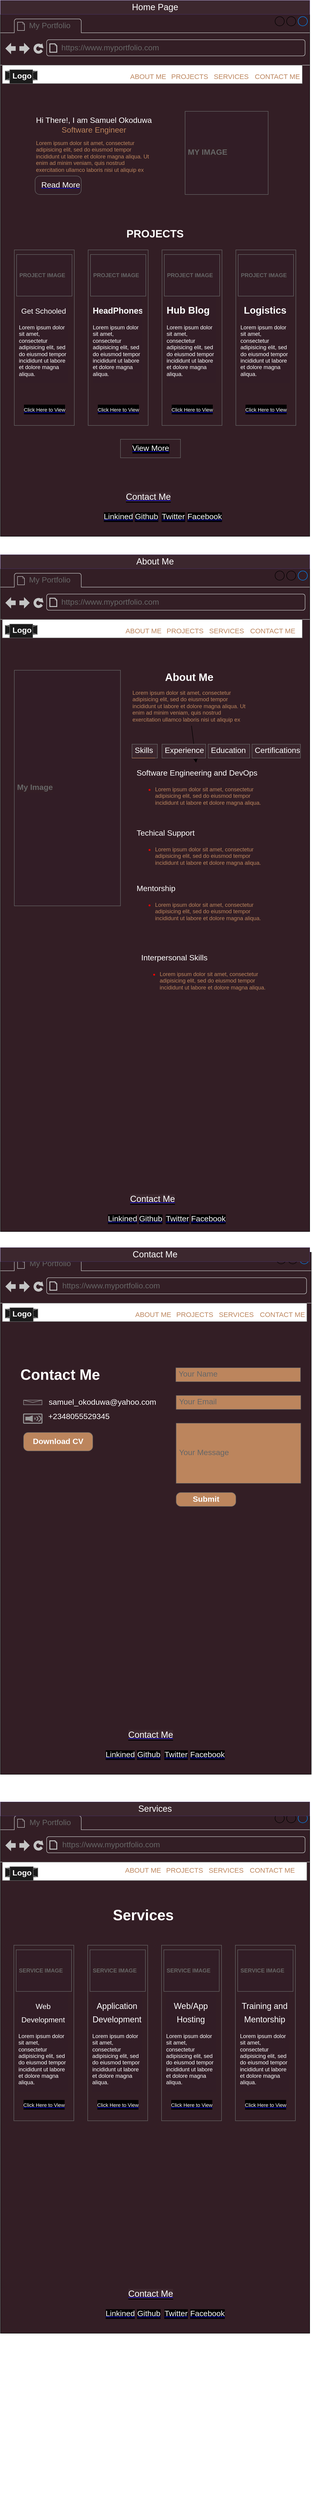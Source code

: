 <mxfile>
    <diagram id="vNnLvl0aOUERtY2fWWQc" name="Page-1">
        <mxGraphModel dx="1072" dy="2928" grid="1" gridSize="10" guides="1" tooltips="1" connect="1" arrows="1" fold="1" page="1" pageScale="1" pageWidth="850" pageHeight="1100" background="none" math="0" shadow="0">
            <root>
                <mxCell id="0"/>
                <mxCell id="1" parent="0"/>
                <mxCell id="2" value="&lt;br&gt;&lt;br&gt;&lt;br&gt;&lt;br&gt;&lt;br&gt;&lt;br&gt;&lt;br&gt;&lt;br&gt;&lt;br&gt;&lt;br&gt;&lt;br&gt;&lt;br&gt;&lt;br&gt;&lt;br&gt;&lt;br&gt;&lt;br&gt;&lt;br&gt;&lt;br&gt;&lt;br&gt;&lt;br&gt;&lt;br&gt;&lt;br&gt;&lt;br&gt;&lt;br&gt;&lt;br&gt;&lt;br&gt;&lt;br&gt;&lt;br&gt;&lt;br&gt;&lt;br&gt;&lt;br&gt;&lt;br&gt;&lt;br&gt;&lt;br&gt;&lt;br&gt;&lt;br&gt;&lt;br&gt;&lt;br&gt;&lt;br&gt;&lt;br&gt;&lt;br&gt;&lt;br&gt;&lt;br&gt;&lt;br&gt;&lt;br&gt;&lt;br&gt;&lt;br&gt;&lt;br&gt;&lt;br&gt;&lt;br&gt;&lt;br&gt;&lt;br&gt;&lt;br&gt;&lt;br&gt;&lt;br&gt;&lt;br&gt;&lt;br&gt;&lt;br&gt;&lt;br&gt;&lt;br&gt;&lt;br&gt;&lt;br&gt;&lt;br&gt;&lt;br&gt;&lt;br&gt;&lt;br&gt;&lt;br&gt;&lt;br&gt;&lt;br&gt;&lt;br&gt;&lt;br&gt;&lt;br&gt;&lt;br&gt;&lt;br&gt;&lt;br&gt;&lt;br&gt;&lt;br&gt;" style="strokeWidth=1;shadow=0;dashed=0;align=center;html=1;shape=mxgraph.mockup.containers.browserWindow;rSize=0;strokeColor2=#008cff;strokeColor3=#c4c4c4;mainText=,;recursiveResize=0;strokeColor=default;fillColor=#331E25;gradientColor=none;" parent="1" vertex="1">
                    <mxGeometry x="110" y="-1100" width="670" height="1130" as="geometry"/>
                </mxCell>
                <mxCell id="3" value="My Portfolio" style="strokeWidth=1;shadow=0;dashed=0;align=center;html=1;shape=mxgraph.mockup.containers.anchor;fontSize=17;fontColor=#666666;align=left;" parent="2" vertex="1">
                    <mxGeometry x="60" y="12" width="110" height="26" as="geometry"/>
                </mxCell>
                <mxCell id="4" value="https://www.myportfolio.com" style="strokeWidth=1;shadow=0;dashed=0;align=center;html=1;shape=mxgraph.mockup.containers.anchor;rSize=0;fontSize=17;fontColor=#666666;align=left;" parent="2" vertex="1">
                    <mxGeometry x="130" y="60" width="250" height="26" as="geometry"/>
                </mxCell>
                <mxCell id="14" value="Line 1" style="strokeWidth=1;shadow=0;dashed=0;align=center;html=1;shape=mxgraph.mockup.text.textBox;fontColor=#666666;align=left;fontSize=17;spacingLeft=4;spacingTop=-3;strokeColor=#666666;mainText=" parent="2" vertex="1">
                    <mxGeometry x="4" y="110" width="650" height="40" as="geometry"/>
                </mxCell>
                <mxCell id="22" value="" style="verticalLabelPosition=bottom;shadow=0;dashed=0;align=center;html=1;verticalAlign=top;strokeWidth=1;shape=mxgraph.mockup.graphics.simpleIcon;strokeColor=#999999;labelBackgroundColor=#1A1A1A;fontColor=#FFFFFF;fillColor=#1A1A1A;" parent="2" vertex="1">
                    <mxGeometry x="10" y="122.5" width="70" height="20" as="geometry"/>
                </mxCell>
                <mxCell id="23" value="&lt;b&gt;&lt;font color=&quot;#ffffff&quot;&gt;Logo&lt;/font&gt;&lt;/b&gt;" style="strokeWidth=1;shadow=0;dashed=0;align=center;html=1;shape=mxgraph.mockup.text.textBox;fontColor=#666666;align=left;fontSize=17;spacingLeft=4;spacingTop=-3;strokeColor=#666666;mainText=;labelBackgroundColor=#1A1A1A;fillColor=#1A1A1A;" parent="2" vertex="1">
                    <mxGeometry x="20" y="120" width="50" height="30" as="geometry"/>
                </mxCell>
                <mxCell id="29" value="Lorem ipsum dolor sit amet, consectetur adipisicing elit, sed do eiusmod tempor incididunt ut labore et dolore magna aliqua. Ut enim ad minim veniam, quis nostrud exercitation ullamco laboris nisi ut aliquip ex" style="text;spacingTop=-5;whiteSpace=wrap;html=1;align=left;fontSize=12;fontFamily=Helvetica;fillColor=none;strokeColor=none;labelBackgroundColor=#331E25;fontColor=#BC855D;" parent="2" vertex="1">
                    <mxGeometry x="75" y="270" width="250" height="80" as="geometry"/>
                </mxCell>
                <mxCell id="37" value="" style="strokeWidth=1;shadow=0;dashed=0;align=center;html=1;shape=mxgraph.mockup.buttons.button;strokeColor=#666666;fontColor=#ffffff;mainText=;buttonStyle=round;fontSize=17;fontStyle=1;fillColor=#321D26;whiteSpace=wrap;labelBackgroundColor=#331E25;" parent="2" vertex="1">
                    <mxGeometry x="75" y="350" width="100" height="40" as="geometry"/>
                </mxCell>
                <mxCell id="47" value="&lt;font color=&quot;#ffffff&quot;&gt;Read More&lt;/font&gt;" style="shape=rectangle;strokeColor=none;fillColor=none;linkText=;fontSize=17;fontColor=#0000ff;fontStyle=4;html=1;align=center;labelBackgroundColor=#331E25;" parent="2" vertex="1">
                    <mxGeometry x="85" y="355" width="90" height="30" as="geometry"/>
                </mxCell>
                <mxCell id="49" value="&lt;b&gt;MY IMAGE&lt;/b&gt;" style="strokeWidth=1;shadow=0;dashed=0;align=center;html=1;shape=mxgraph.mockup.text.textBox;fontColor=#666666;align=left;fontSize=17;spacingLeft=4;spacingTop=-3;strokeColor=#666666;mainText=;labelBackgroundColor=#331E25;fillColor=#321D26;" parent="2" vertex="1">
                    <mxGeometry x="400" y="210" width="180" height="180" as="geometry"/>
                </mxCell>
                <mxCell id="253" value="" style="group" parent="2" vertex="1" connectable="0">
                    <mxGeometry x="30" y="510" width="130" height="380" as="geometry"/>
                </mxCell>
                <mxCell id="71" value="" style="strokeWidth=1;shadow=0;dashed=0;align=center;html=1;shape=mxgraph.mockup.text.textBox;fontColor=#FFFFFF;align=left;fontSize=17;spacingLeft=4;spacingTop=-3;strokeColor=#666666;mainText=;labelBackgroundColor=#331E25;fillColor=#331E25;" parent="253" vertex="1">
                    <mxGeometry width="130" height="380" as="geometry"/>
                </mxCell>
                <mxCell id="222" value="&lt;h1 style=&quot;text-align: center;&quot;&gt;&lt;font style=&quot;font-size: 16px; font-weight: normal;&quot;&gt;Get Schooled&lt;/font&gt;&lt;/h1&gt;&lt;p&gt;Lorem ipsum dolor sit amet, consectetur adipisicing elit, sed do eiusmod tempor incididunt ut labore et dolore magna aliqua.&lt;/p&gt;" style="text;html=1;strokeColor=none;fillColor=none;spacing=5;spacingTop=-20;whiteSpace=wrap;overflow=hidden;rounded=0;labelBackgroundColor=#321D26;fontColor=#FFFFFF;" parent="253" vertex="1">
                    <mxGeometry x="5" y="110" width="115" height="260" as="geometry"/>
                </mxCell>
                <mxCell id="223" value="&lt;font style=&quot;font-size: 11px;&quot; color=&quot;#ffffff&quot;&gt;Click Here to View&lt;/font&gt;" style="shape=rectangle;strokeColor=none;fillColor=none;linkText=;fontSize=17;fontColor=#0000ff;fontStyle=4;html=1;align=center;labelBackgroundColor=#000000;" parent="253" vertex="1">
                    <mxGeometry x="10" y="330" width="110" height="30" as="geometry"/>
                </mxCell>
                <mxCell id="252" value="&lt;b style=&quot;font-size: 12px;&quot;&gt;PROJECT IMAGE&lt;/b&gt;" style="strokeWidth=1;shadow=0;dashed=0;align=center;html=1;shape=mxgraph.mockup.text.textBox;fontColor=#666666;align=left;fontSize=17;spacingLeft=4;spacingTop=-3;strokeColor=#666666;mainText=;labelBackgroundColor=#331E25;fillColor=#321D26;" parent="253" vertex="1">
                    <mxGeometry x="5" y="10" width="120" height="90" as="geometry"/>
                </mxCell>
                <mxCell id="259" value="" style="group" parent="2" vertex="1" connectable="0">
                    <mxGeometry x="350" y="510" width="130" height="380" as="geometry"/>
                </mxCell>
                <mxCell id="260" value="" style="strokeWidth=1;shadow=0;dashed=0;align=center;html=1;shape=mxgraph.mockup.text.textBox;fontColor=#FFFFFF;align=left;fontSize=17;spacingLeft=4;spacingTop=-3;strokeColor=#666666;mainText=;labelBackgroundColor=#331E25;fillColor=#331E25;" parent="259" vertex="1">
                    <mxGeometry width="130" height="380" as="geometry"/>
                </mxCell>
                <mxCell id="261" value="&lt;h1 style=&quot;&quot;&gt;&lt;font style=&quot;font-size: 21px;&quot;&gt;Hub Blog&lt;/font&gt;&lt;/h1&gt;&lt;p&gt;Lorem ipsum dolor sit amet, consectetur adipisicing elit, sed do eiusmod tempor incididunt ut labore et dolore magna aliqua.&lt;/p&gt;" style="text;html=1;strokeColor=none;fillColor=none;spacing=5;spacingTop=-20;whiteSpace=wrap;overflow=hidden;rounded=0;labelBackgroundColor=#321D26;fontColor=#FFFFFF;" parent="259" vertex="1">
                    <mxGeometry x="5" y="110" width="115" height="260" as="geometry"/>
                </mxCell>
                <mxCell id="262" value="&lt;font style=&quot;font-size: 11px;&quot; color=&quot;#ffffff&quot;&gt;Click Here to View&lt;/font&gt;" style="shape=rectangle;strokeColor=none;fillColor=none;linkText=;fontSize=17;fontColor=#0000ff;fontStyle=4;html=1;align=center;labelBackgroundColor=#000000;" parent="259" vertex="1">
                    <mxGeometry x="10" y="330" width="110" height="30" as="geometry"/>
                </mxCell>
                <mxCell id="263" value="&lt;b style=&quot;font-size: 12px;&quot;&gt;PROJECT IMAGE&lt;/b&gt;" style="strokeWidth=1;shadow=0;dashed=0;align=center;html=1;shape=mxgraph.mockup.text.textBox;fontColor=#666666;align=left;fontSize=17;spacingLeft=4;spacingTop=-3;strokeColor=#666666;mainText=;labelBackgroundColor=#331E25;fillColor=#321D26;" parent="259" vertex="1">
                    <mxGeometry x="5" y="10" width="120" height="90" as="geometry"/>
                </mxCell>
                <mxCell id="264" value="" style="group" parent="2" vertex="1" connectable="0">
                    <mxGeometry x="190" y="510" width="130" height="380" as="geometry"/>
                </mxCell>
                <mxCell id="265" value="" style="strokeWidth=1;shadow=0;dashed=0;align=center;html=1;shape=mxgraph.mockup.text.textBox;fontColor=#FFFFFF;align=left;fontSize=17;spacingLeft=4;spacingTop=-3;strokeColor=#666666;mainText=;labelBackgroundColor=#331E25;fillColor=#331E25;" parent="264" vertex="1">
                    <mxGeometry width="130" height="380" as="geometry"/>
                </mxCell>
                <mxCell id="266" value="&lt;h1 style=&quot;text-align: center;&quot;&gt;&lt;font style=&quot;font-size: 18px;&quot;&gt;HeadPhones&lt;/font&gt;&lt;/h1&gt;&lt;p&gt;Lorem ipsum dolor sit amet, consectetur adipisicing elit, sed do eiusmod tempor incididunt ut labore et dolore magna aliqua.&lt;/p&gt;" style="text;html=1;strokeColor=none;fillColor=none;spacing=5;spacingTop=-20;whiteSpace=wrap;overflow=hidden;rounded=0;labelBackgroundColor=#321D26;fontColor=#FFFFFF;" parent="264" vertex="1">
                    <mxGeometry x="5" y="110" width="115" height="260" as="geometry"/>
                </mxCell>
                <mxCell id="267" value="&lt;font style=&quot;font-size: 11px;&quot; color=&quot;#ffffff&quot;&gt;Click Here to View&lt;/font&gt;" style="shape=rectangle;strokeColor=none;fillColor=none;linkText=;fontSize=17;fontColor=#0000ff;fontStyle=4;html=1;align=center;labelBackgroundColor=#000000;" parent="264" vertex="1">
                    <mxGeometry x="10" y="330" width="110" height="30" as="geometry"/>
                </mxCell>
                <mxCell id="268" value="&lt;b style=&quot;font-size: 12px;&quot;&gt;PROJECT IMAGE&lt;/b&gt;" style="strokeWidth=1;shadow=0;dashed=0;align=center;html=1;shape=mxgraph.mockup.text.textBox;fontColor=#666666;align=left;fontSize=17;spacingLeft=4;spacingTop=-3;strokeColor=#666666;mainText=;labelBackgroundColor=#331E25;fillColor=#321D26;" parent="264" vertex="1">
                    <mxGeometry x="5" y="10" width="120" height="90" as="geometry"/>
                </mxCell>
                <mxCell id="254" value="" style="group" parent="2" vertex="1" connectable="0">
                    <mxGeometry x="510" y="510" width="130" height="380" as="geometry"/>
                </mxCell>
                <mxCell id="255" value="" style="strokeWidth=1;shadow=0;dashed=0;align=center;html=1;shape=mxgraph.mockup.text.textBox;fontColor=#FFFFFF;align=left;fontSize=17;spacingLeft=4;spacingTop=-3;strokeColor=#666666;mainText=;labelBackgroundColor=#331E25;fillColor=#331E25;" parent="254" vertex="1">
                    <mxGeometry width="130" height="380" as="geometry"/>
                </mxCell>
                <mxCell id="256" value="&lt;h1 style=&quot;text-align: center;&quot;&gt;&lt;font style=&quot;font-size: 21px;&quot;&gt;Logistics&lt;/font&gt;&lt;/h1&gt;&lt;p&gt;Lorem ipsum dolor sit amet, consectetur adipisicing elit, sed do eiusmod tempor incididunt ut labore et dolore magna aliqua.&lt;/p&gt;" style="text;html=1;strokeColor=none;fillColor=none;spacing=5;spacingTop=-20;whiteSpace=wrap;overflow=hidden;rounded=0;labelBackgroundColor=#321D26;fontColor=#FFFFFF;" parent="254" vertex="1">
                    <mxGeometry x="5" y="110" width="115" height="260" as="geometry"/>
                </mxCell>
                <mxCell id="257" value="&lt;font style=&quot;font-size: 11px;&quot; color=&quot;#ffffff&quot;&gt;Click Here to View&lt;/font&gt;" style="shape=rectangle;strokeColor=none;fillColor=none;linkText=;fontSize=17;fontColor=#0000ff;fontStyle=4;html=1;align=center;labelBackgroundColor=#000000;" parent="254" vertex="1">
                    <mxGeometry x="10" y="330" width="110" height="30" as="geometry"/>
                </mxCell>
                <mxCell id="258" value="&lt;b style=&quot;font-size: 12px;&quot;&gt;PROJECT IMAGE&lt;/b&gt;" style="strokeWidth=1;shadow=0;dashed=0;align=center;html=1;shape=mxgraph.mockup.text.textBox;fontColor=#666666;align=left;fontSize=17;spacingLeft=4;spacingTop=-3;strokeColor=#666666;mainText=;labelBackgroundColor=#331E25;fillColor=#321D26;" parent="254" vertex="1">
                    <mxGeometry x="5" y="10" width="120" height="90" as="geometry"/>
                </mxCell>
                <mxCell id="272" value="" style="group" parent="2" vertex="1" connectable="0">
                    <mxGeometry x="260" y="920" width="130" height="40" as="geometry"/>
                </mxCell>
                <mxCell id="134" value="" style="strokeWidth=1;shadow=0;dashed=0;align=center;html=1;shape=mxgraph.mockup.text.textBox;fontColor=#FFFFFF;align=left;fontSize=17;spacingLeft=4;spacingTop=-3;strokeColor=#666666;mainText=;labelBackgroundColor=#331E25;fillColor=#331E25;" parent="272" vertex="1">
                    <mxGeometry width="130" height="40" as="geometry"/>
                </mxCell>
                <mxCell id="135" value="&lt;font color=&quot;#ffffff&quot;&gt;View More&lt;/font&gt;" style="shape=rectangle;strokeColor=none;fillColor=none;linkText=;fontSize=17;fontColor=#0000ff;fontStyle=4;html=1;align=center;labelBackgroundColor=#000000;" parent="272" vertex="1">
                    <mxGeometry x="10" y="5" width="110" height="30" as="geometry"/>
                </mxCell>
                <mxCell id="322" value="&lt;font color=&quot;#ffffff&quot;&gt;&lt;span style=&quot;font-size: 19px; background-color: rgb(60, 39, 46);&quot;&gt;Contact Me&lt;/span&gt;&lt;/font&gt;" style="shape=rectangle;strokeColor=none;fillColor=none;linkText=;fontSize=17;fontColor=#0000ff;fontStyle=4;html=1;align=center;labelBackgroundColor=#000000;" parent="2" vertex="1">
                    <mxGeometry x="265" y="1030" width="110" height="30" as="geometry"/>
                </mxCell>
                <mxCell id="334" value="&lt;font color=&quot;#ffffff&quot;&gt;Github&lt;/font&gt;" style="shape=rectangle;strokeColor=none;fillColor=none;linkText=;fontSize=17;fontColor=#0000ff;fontStyle=4;html=1;align=center;labelBackgroundColor=#000000;" parent="2" vertex="1">
                    <mxGeometry x="282.314" y="1080" width="67.692" height="15" as="geometry"/>
                </mxCell>
                <mxCell id="336" value="&lt;font color=&quot;#ffffff&quot;&gt;Twitter&lt;/font&gt;" style="shape=rectangle;strokeColor=none;fillColor=none;linkText=;fontSize=17;fontColor=#0000ff;fontStyle=4;html=1;align=center;labelBackgroundColor=#000000;" parent="2" vertex="1">
                    <mxGeometry x="340.004" y="1080" width="67.692" height="15" as="geometry"/>
                </mxCell>
                <mxCell id="341" value="&lt;font color=&quot;#ffffff&quot;&gt;Linkined&lt;/font&gt;" style="shape=rectangle;strokeColor=none;fillColor=none;linkText=;fontSize=17;fontColor=#0000ff;fontStyle=4;html=1;align=center;labelBackgroundColor=#000000;" parent="2" vertex="1">
                    <mxGeometry x="221.154" y="1080" width="67.692" height="15" as="geometry"/>
                </mxCell>
                <mxCell id="344" value="&lt;font color=&quot;#ffffff&quot;&gt;Facebook&lt;/font&gt;" style="shape=rectangle;strokeColor=none;fillColor=none;linkText=;fontSize=17;fontColor=#0000ff;fontStyle=4;html=1;align=center;labelBackgroundColor=#000000;" parent="2" vertex="1">
                    <mxGeometry x="407.694" y="1080" width="67.692" height="15" as="geometry"/>
                </mxCell>
                <mxCell id="624" value="" style="group" vertex="1" connectable="0" parent="2">
                    <mxGeometry x="270" y="120" width="380" height="30" as="geometry"/>
                </mxCell>
                <mxCell id="617" value="&lt;font color=&quot;#bc855d&quot; style=&quot;font-size: 15px;&quot;&gt;ABOUT ME&lt;/font&gt;" style="text;html=1;strokeColor=none;fillColor=none;align=center;verticalAlign=middle;whiteSpace=wrap;rounded=0;labelBackgroundColor=none;strokeWidth=1;fontSize=17;fontColor=#FFFFFF;" vertex="1" parent="624">
                    <mxGeometry width="100" height="30" as="geometry"/>
                </mxCell>
                <mxCell id="618" value="&lt;font color=&quot;#bc855d&quot; style=&quot;font-size: 15px;&quot;&gt;PROJECTS&lt;/font&gt;" style="text;html=1;strokeColor=none;fillColor=none;align=center;verticalAlign=middle;whiteSpace=wrap;rounded=0;labelBackgroundColor=none;strokeWidth=1;fontSize=17;fontColor=#FFFFFF;" vertex="1" parent="624">
                    <mxGeometry x="90" width="100" height="30" as="geometry"/>
                </mxCell>
                <mxCell id="620" value="&lt;font color=&quot;#bc855d&quot; style=&quot;font-size: 15px;&quot;&gt;SERVICES&lt;/font&gt;" style="text;html=1;strokeColor=none;fillColor=none;align=center;verticalAlign=middle;whiteSpace=wrap;rounded=0;labelBackgroundColor=none;strokeWidth=1;fontSize=17;fontColor=#FFFFFF;" vertex="1" parent="624">
                    <mxGeometry x="180" width="100" height="30" as="geometry"/>
                </mxCell>
                <mxCell id="622" value="&lt;font color=&quot;#bc855d&quot; style=&quot;font-size: 15px;&quot;&gt;CONTACT ME&lt;/font&gt;" style="text;html=1;strokeColor=none;fillColor=none;align=center;verticalAlign=middle;whiteSpace=wrap;rounded=0;labelBackgroundColor=none;strokeWidth=1;fontSize=17;fontColor=#FFFFFF;" vertex="1" parent="624">
                    <mxGeometry x="280" width="100" height="30" as="geometry"/>
                </mxCell>
                <mxCell id="625" value="&lt;span style=&quot;font-size: 17px; text-align: left; background-color: rgb(51, 30, 37);&quot;&gt;Hi There!, I am Samuel Okoduwa&lt;/span&gt;&lt;br style=&quot;font-size: 17px; text-align: left;&quot;&gt;&lt;font style=&quot;font-size: 17px; text-align: left;&quot; color=&quot;#bc855d&quot;&gt;Software Engineer&lt;/font&gt;" style="text;html=1;strokeColor=none;fillColor=none;align=center;verticalAlign=middle;whiteSpace=wrap;rounded=0;labelBackgroundColor=none;strokeWidth=1;fontSize=15;fontColor=#FFFFFF;" vertex="1" parent="2">
                    <mxGeometry x="75" y="210" width="255" height="60" as="geometry"/>
                </mxCell>
                <mxCell id="626" value="&lt;b&gt;&lt;font style=&quot;font-size: 23px;&quot;&gt;PROJECTS&lt;/font&gt;&lt;/b&gt;" style="text;html=1;strokeColor=none;fillColor=none;align=center;verticalAlign=middle;whiteSpace=wrap;rounded=0;labelBackgroundColor=none;strokeWidth=1;fontSize=15;fontColor=#FFFFFF;" vertex="1" parent="2">
                    <mxGeometry x="250" y="460" width="170" height="30" as="geometry"/>
                </mxCell>
                <mxCell id="488" value="" style="group" vertex="1" connectable="0" parent="1">
                    <mxGeometry x="110" y="600" width="673.22" height="2470" as="geometry"/>
                </mxCell>
                <mxCell id="435" value="About Me" style="text;html=1;align=center;verticalAlign=middle;whiteSpace=wrap;rounded=0;fontSize=19;fillColor=#3C272E;fontColor=#ffffff;strokeColor=#432D57;" vertex="1" parent="488">
                    <mxGeometry width="670" height="30" as="geometry"/>
                </mxCell>
                <mxCell id="460" value="&lt;br&gt;&lt;br&gt;&lt;br&gt;&lt;br&gt;&lt;br&gt;&lt;br&gt;&lt;br&gt;&lt;br&gt;&lt;br&gt;&lt;br&gt;&lt;br&gt;&lt;br&gt;&lt;br&gt;&lt;br&gt;&lt;br&gt;&lt;br&gt;&lt;br&gt;&lt;br&gt;&lt;br&gt;&lt;br&gt;&lt;br&gt;&lt;br&gt;&lt;br&gt;&lt;br&gt;&lt;br&gt;&lt;br&gt;&lt;br&gt;&lt;br&gt;&lt;br&gt;&lt;br&gt;&lt;br&gt;&lt;br&gt;&lt;br&gt;&lt;br&gt;&lt;br&gt;&lt;br&gt;&lt;br&gt;&lt;br&gt;&lt;br&gt;&lt;br&gt;&lt;br&gt;&lt;br&gt;&lt;br&gt;&lt;br&gt;&lt;br&gt;&lt;br&gt;&lt;br&gt;&lt;br&gt;&lt;br&gt;&lt;br&gt;&lt;br&gt;&lt;br&gt;&lt;br&gt;&lt;br&gt;&lt;br&gt;&lt;br&gt;&lt;br&gt;&lt;br&gt;&lt;br&gt;&lt;br&gt;&lt;br&gt;&lt;br&gt;&lt;br&gt;&lt;br&gt;&lt;br&gt;&lt;br&gt;&lt;br&gt;&lt;br&gt;&lt;br&gt;&lt;br&gt;&lt;br&gt;&lt;br&gt;&lt;br&gt;&lt;br&gt;&lt;br&gt;&lt;br&gt;&lt;br&gt;" style="strokeWidth=1;shadow=0;dashed=0;align=center;html=1;shape=mxgraph.mockup.containers.browserWindow;rSize=0;strokeColor2=#008cff;strokeColor3=#c4c4c4;mainText=,;recursiveResize=0;strokeColor=default;fillColor=#331E25;gradientColor=none;" vertex="1" parent="488">
                    <mxGeometry y="980" width="673.22" height="1130" as="geometry"/>
                </mxCell>
                <mxCell id="461" value="My Portfolio" style="strokeWidth=1;shadow=0;dashed=0;align=center;html=1;shape=mxgraph.mockup.containers.anchor;fontSize=17;fontColor=#666666;align=left;" vertex="1" parent="460">
                    <mxGeometry x="60.909" y="12" width="111.667" height="26" as="geometry"/>
                </mxCell>
                <mxCell id="462" value="https://www.myportfolio.com" style="strokeWidth=1;shadow=0;dashed=0;align=center;html=1;shape=mxgraph.mockup.containers.anchor;rSize=0;fontSize=17;fontColor=#666666;align=left;" vertex="1" parent="460">
                    <mxGeometry x="131.97" y="60" width="253.788" height="26" as="geometry"/>
                </mxCell>
                <mxCell id="463" value="Line 1" style="strokeWidth=1;shadow=0;dashed=0;align=center;html=1;shape=mxgraph.mockup.text.textBox;fontColor=#666666;align=left;fontSize=17;spacingLeft=4;spacingTop=-3;strokeColor=#666666;mainText=" vertex="1" parent="460">
                    <mxGeometry x="4.061" y="110" width="659.848" height="40" as="geometry"/>
                </mxCell>
                <mxCell id="469" value="" style="verticalLabelPosition=bottom;shadow=0;dashed=0;align=center;html=1;verticalAlign=top;strokeWidth=1;shape=mxgraph.mockup.graphics.simpleIcon;strokeColor=#999999;labelBackgroundColor=#1A1A1A;fontColor=#FFFFFF;fillColor=#1A1A1A;" vertex="1" parent="460">
                    <mxGeometry x="10.152" y="122.5" width="71.061" height="20" as="geometry"/>
                </mxCell>
                <mxCell id="470" value="&lt;b&gt;&lt;font color=&quot;#ffffff&quot;&gt;Logo&lt;/font&gt;&lt;/b&gt;" style="strokeWidth=1;shadow=0;dashed=0;align=center;html=1;shape=mxgraph.mockup.text.textBox;fontColor=#666666;align=left;fontSize=17;spacingLeft=4;spacingTop=-3;strokeColor=#666666;mainText=;labelBackgroundColor=#1A1A1A;fillColor=#1A1A1A;" vertex="1" parent="460">
                    <mxGeometry x="20.303" y="120" width="50.758" height="30" as="geometry"/>
                </mxCell>
                <mxCell id="474" value="&lt;font color=&quot;#ffffff&quot;&gt;&lt;span style=&quot;font-size: 19px; background-color: rgb(60, 39, 46);&quot;&gt;Contact Me&lt;/span&gt;&lt;/font&gt;" style="shape=rectangle;strokeColor=none;fillColor=none;linkText=;fontSize=17;fontColor=#0000ff;fontStyle=4;html=1;align=center;labelBackgroundColor=#000000;" vertex="1" parent="460">
                    <mxGeometry x="269.015" y="1030" width="111.667" height="30" as="geometry"/>
                </mxCell>
                <mxCell id="475" value="&lt;font color=&quot;#ffffff&quot;&gt;Github&lt;/font&gt;" style="shape=rectangle;strokeColor=none;fillColor=none;linkText=;fontSize=17;fontColor=#0000ff;fontStyle=4;html=1;align=center;labelBackgroundColor=#000000;" vertex="1" parent="460">
                    <mxGeometry x="286.591" y="1080" width="68.718" height="15" as="geometry"/>
                </mxCell>
                <mxCell id="476" value="&lt;font color=&quot;#ffffff&quot;&gt;Twitter&lt;/font&gt;" style="shape=rectangle;strokeColor=none;fillColor=none;linkText=;fontSize=17;fontColor=#0000ff;fontStyle=4;html=1;align=center;labelBackgroundColor=#000000;" vertex="1" parent="460">
                    <mxGeometry x="345.155" y="1080" width="68.718" height="15" as="geometry"/>
                </mxCell>
                <mxCell id="477" value="&lt;font color=&quot;#ffffff&quot;&gt;Linkined&lt;/font&gt;" style="shape=rectangle;strokeColor=none;fillColor=none;linkText=;fontSize=17;fontColor=#0000ff;fontStyle=4;html=1;align=center;labelBackgroundColor=#000000;" vertex="1" parent="460">
                    <mxGeometry x="224.505" y="1080" width="68.718" height="15" as="geometry"/>
                </mxCell>
                <mxCell id="478" value="&lt;font color=&quot;#ffffff&quot;&gt;Facebook&lt;/font&gt;" style="shape=rectangle;strokeColor=none;fillColor=none;linkText=;fontSize=17;fontColor=#0000ff;fontStyle=4;html=1;align=center;labelBackgroundColor=#000000;" vertex="1" parent="460">
                    <mxGeometry x="413.871" y="1080" width="68.718" height="15" as="geometry"/>
                </mxCell>
                <mxCell id="493" value="&lt;font color=&quot;#ffffff&quot;&gt;samuel_okoduwa@yahoo.com&lt;/font&gt;" style="text;html=1;strokeColor=none;fillColor=none;align=center;verticalAlign=middle;whiteSpace=wrap;rounded=0;strokeWidth=1;fontSize=17;fontColor=#3f2727;" vertex="1" parent="460">
                    <mxGeometry x="131.97" y="310" width="178.03" height="30" as="geometry"/>
                </mxCell>
                <mxCell id="495" value="&lt;b style=&quot;text-align: left;&quot;&gt;&lt;font style=&quot;font-size: 32px;&quot;&gt;Contact Me&lt;/font&gt;&lt;/b&gt;" style="text;html=1;strokeColor=none;fillColor=none;align=center;verticalAlign=middle;whiteSpace=wrap;rounded=0;strokeWidth=1;fontSize=24;fontColor=#FFFFFF;" vertex="1" parent="460">
                    <mxGeometry x="40" y="250" width="179.09" height="30" as="geometry"/>
                </mxCell>
                <mxCell id="496" value="&lt;font style=&quot;font-size: 17px;&quot;&gt;+2348055529345&lt;/font&gt;" style="text;html=1;strokeColor=none;fillColor=none;align=center;verticalAlign=middle;whiteSpace=wrap;rounded=0;strokeWidth=1;fontSize=32;fontColor=#FFFFFF;" vertex="1" parent="460">
                    <mxGeometry x="40" y="340" width="260" height="20" as="geometry"/>
                </mxCell>
                <mxCell id="501" value="Your Email" style="strokeWidth=1;shadow=0;dashed=0;align=center;html=1;shape=mxgraph.mockup.text.textBox;fontColor=#666666;align=left;fontSize=17;spacingLeft=4;spacingTop=-3;strokeColor=#666666;mainText=;labelBackgroundColor=none;fillColor=#BC855D;" vertex="1" parent="460">
                    <mxGeometry x="380.68" y="310" width="270" height="30" as="geometry"/>
                </mxCell>
                <mxCell id="502" value="Your Message" style="strokeWidth=1;shadow=0;dashed=0;align=center;html=1;shape=mxgraph.mockup.text.textBox;fontColor=#666666;align=left;fontSize=17;spacingLeft=4;spacingTop=-3;strokeColor=#666666;mainText=;labelBackgroundColor=none;fillColor=#BC855D;labelPosition=center;verticalLabelPosition=middle;verticalAlign=middle;" vertex="1" parent="460">
                    <mxGeometry x="380.68" y="370" width="270" height="130" as="geometry"/>
                </mxCell>
                <mxCell id="503" value="Submit" style="strokeWidth=1;shadow=0;dashed=0;align=center;html=1;shape=mxgraph.mockup.buttons.button;strokeColor=#666666;fontColor=#ffffff;mainText=;buttonStyle=round;fontSize=17;fontStyle=1;fillColor=#BC855D;whiteSpace=wrap;labelBackgroundColor=none;" vertex="1" parent="460">
                    <mxGeometry x="380.68" y="520" width="129.32" height="30" as="geometry"/>
                </mxCell>
                <mxCell id="640" value="" style="group" vertex="1" connectable="0" parent="460">
                    <mxGeometry x="280.68" y="120" width="380" height="30" as="geometry"/>
                </mxCell>
                <mxCell id="641" value="&lt;font color=&quot;#bc855d&quot; style=&quot;font-size: 15px;&quot;&gt;ABOUT ME&lt;/font&gt;" style="text;html=1;strokeColor=none;fillColor=none;align=center;verticalAlign=middle;whiteSpace=wrap;rounded=0;labelBackgroundColor=none;strokeWidth=1;fontSize=17;fontColor=#FFFFFF;" vertex="1" parent="640">
                    <mxGeometry width="100" height="30" as="geometry"/>
                </mxCell>
                <mxCell id="642" value="&lt;font color=&quot;#bc855d&quot; style=&quot;font-size: 15px;&quot;&gt;PROJECTS&lt;/font&gt;" style="text;html=1;strokeColor=none;fillColor=none;align=center;verticalAlign=middle;whiteSpace=wrap;rounded=0;labelBackgroundColor=none;strokeWidth=1;fontSize=17;fontColor=#FFFFFF;" vertex="1" parent="640">
                    <mxGeometry x="90" width="100" height="30" as="geometry"/>
                </mxCell>
                <mxCell id="643" value="&lt;font color=&quot;#bc855d&quot; style=&quot;font-size: 15px;&quot;&gt;SERVICES&lt;/font&gt;" style="text;html=1;strokeColor=none;fillColor=none;align=center;verticalAlign=middle;whiteSpace=wrap;rounded=0;labelBackgroundColor=none;strokeWidth=1;fontSize=17;fontColor=#FFFFFF;" vertex="1" parent="640">
                    <mxGeometry x="180" width="100" height="30" as="geometry"/>
                </mxCell>
                <mxCell id="644" value="&lt;font color=&quot;#bc855d&quot; style=&quot;font-size: 15px;&quot;&gt;CONTACT ME&lt;/font&gt;" style="text;html=1;strokeColor=none;fillColor=none;align=center;verticalAlign=middle;whiteSpace=wrap;rounded=0;labelBackgroundColor=none;strokeWidth=1;fontSize=17;fontColor=#FFFFFF;" vertex="1" parent="640">
                    <mxGeometry x="280" width="100" height="30" as="geometry"/>
                </mxCell>
                <mxCell id="491" value="Contact Me" style="text;html=1;align=center;verticalAlign=middle;whiteSpace=wrap;rounded=0;fontSize=19;fillColor=#3C272E;fontColor=#ffffff;strokeColor=#432D57;" vertex="1" parent="488">
                    <mxGeometry y="970" width="670" height="30" as="geometry"/>
                </mxCell>
                <mxCell id="494" value="" style="verticalLabelPosition=bottom;shadow=0;dashed=0;align=center;html=1;verticalAlign=top;strokeWidth=1;shape=mxgraph.mockup.misc.mail2;strokeColor=#999999;fontSize=17;fontColor=#FFFFFF;fillColor=#3C272E;" vertex="1" parent="488">
                    <mxGeometry x="50" y="1300" width="40" height="10" as="geometry"/>
                </mxCell>
                <mxCell id="497" value="" style="strokeColor=#999999;verticalLabelPosition=bottom;shadow=0;dashed=0;verticalAlign=top;strokeWidth=2;html=1;shape=mxgraph.mockup.misc.volumeIcon;fontSize=17;fontColor=#FFFFFF;fillColor=#3C272E;" vertex="1" parent="488">
                    <mxGeometry x="50" y="1330" width="40" height="20" as="geometry"/>
                </mxCell>
                <mxCell id="499" value="Download CV" style="strokeWidth=1;shadow=0;dashed=0;align=center;html=1;shape=mxgraph.mockup.buttons.button;strokeColor=#666666;fontColor=#ffffff;mainText=;buttonStyle=round;fontSize=17;fontStyle=1;fillColor=#BC855D;whiteSpace=wrap;labelBackgroundColor=none;" vertex="1" parent="488">
                    <mxGeometry x="50" y="1370" width="150" height="40" as="geometry"/>
                </mxCell>
                <mxCell id="500" value="Your Name" style="strokeWidth=1;shadow=0;dashed=0;align=center;html=1;shape=mxgraph.mockup.text.textBox;fontColor=#666666;align=left;fontSize=17;spacingLeft=4;spacingTop=-3;strokeColor=#666666;mainText=;labelBackgroundColor=none;fillColor=#BC855D;" vertex="1" parent="488">
                    <mxGeometry x="380" y="1230" width="270" height="30" as="geometry"/>
                </mxCell>
                <mxCell id="390" value="&lt;br&gt;&lt;br&gt;&lt;br&gt;&lt;br&gt;&lt;br&gt;&lt;br&gt;&lt;br&gt;&lt;br&gt;&lt;br&gt;&lt;br&gt;&lt;br&gt;&lt;br&gt;&lt;br&gt;&lt;br&gt;&lt;br&gt;&lt;br&gt;&lt;br&gt;&lt;br&gt;&lt;br&gt;&lt;br&gt;&lt;br&gt;&lt;br&gt;&lt;br&gt;&lt;br&gt;&lt;br&gt;&lt;br&gt;&lt;br&gt;&lt;br&gt;&lt;br&gt;&lt;br&gt;&lt;br&gt;&lt;br&gt;&lt;br&gt;&lt;br&gt;&lt;br&gt;&lt;br&gt;&lt;br&gt;&lt;br&gt;&lt;br&gt;&lt;br&gt;&lt;br&gt;&lt;br&gt;&lt;br&gt;&lt;br&gt;&lt;br&gt;&lt;br&gt;&lt;br&gt;&lt;br&gt;&lt;br&gt;&lt;br&gt;&lt;br&gt;&lt;br&gt;&lt;br&gt;&lt;br&gt;&lt;br&gt;&lt;br&gt;&lt;br&gt;&lt;br&gt;&lt;br&gt;&lt;br&gt;&lt;br&gt;&lt;br&gt;&lt;br&gt;&lt;br&gt;&lt;br&gt;&lt;br&gt;&lt;br&gt;&lt;br&gt;&lt;br&gt;&lt;br&gt;&lt;br&gt;&lt;br&gt;&lt;br&gt;&lt;br&gt;&lt;br&gt;&lt;br&gt;&lt;br&gt;" style="strokeWidth=1;shadow=0;dashed=0;align=center;html=1;shape=mxgraph.mockup.containers.browserWindow;rSize=0;strokeColor2=#008cff;strokeColor3=#c4c4c4;mainText=,;recursiveResize=0;strokeColor=default;fillColor=#331E25;gradientColor=none;" vertex="1" parent="1">
                    <mxGeometry x="110" y="100" width="670" height="1435" as="geometry"/>
                </mxCell>
                <mxCell id="391" value="My Portfolio" style="strokeWidth=1;shadow=0;dashed=0;align=center;html=1;shape=mxgraph.mockup.containers.anchor;fontSize=17;fontColor=#666666;align=left;" vertex="1" parent="390">
                    <mxGeometry x="60" y="12" width="110" height="26" as="geometry"/>
                </mxCell>
                <mxCell id="392" value="https://www.myportfolio.com" style="strokeWidth=1;shadow=0;dashed=0;align=center;html=1;shape=mxgraph.mockup.containers.anchor;rSize=0;fontSize=17;fontColor=#666666;align=left;" vertex="1" parent="390">
                    <mxGeometry x="130" y="60" width="250" height="26" as="geometry"/>
                </mxCell>
                <mxCell id="393" value="Line 1" style="strokeWidth=1;shadow=0;dashed=0;align=center;html=1;shape=mxgraph.mockup.text.textBox;fontColor=#666666;align=left;fontSize=17;spacingLeft=4;spacingTop=-3;strokeColor=#666666;mainText=" vertex="1" parent="390">
                    <mxGeometry x="4" y="110" width="650" height="40" as="geometry"/>
                </mxCell>
                <mxCell id="399" value="" style="verticalLabelPosition=bottom;shadow=0;dashed=0;align=center;html=1;verticalAlign=top;strokeWidth=1;shape=mxgraph.mockup.graphics.simpleIcon;strokeColor=#999999;labelBackgroundColor=#1A1A1A;fontColor=#FFFFFF;fillColor=#1A1A1A;" vertex="1" parent="390">
                    <mxGeometry x="10" y="122.5" width="70" height="20" as="geometry"/>
                </mxCell>
                <mxCell id="400" value="&lt;b&gt;&lt;font color=&quot;#ffffff&quot;&gt;Logo&lt;/font&gt;&lt;/b&gt;" style="strokeWidth=1;shadow=0;dashed=0;align=center;html=1;shape=mxgraph.mockup.text.textBox;fontColor=#666666;align=left;fontSize=17;spacingLeft=4;spacingTop=-3;strokeColor=#666666;mainText=;labelBackgroundColor=#1A1A1A;fillColor=#1A1A1A;" vertex="1" parent="390">
                    <mxGeometry x="20" y="120" width="50" height="30" as="geometry"/>
                </mxCell>
                <mxCell id="652" value="" style="edgeStyle=none;html=1;fontSize=21;fontColor=#BC855D;" edge="1" parent="390" source="402" target="453">
                    <mxGeometry relative="1" as="geometry"/>
                </mxCell>
                <mxCell id="402" value="Lorem ipsum dolor sit amet, consectetur adipisicing elit, sed do eiusmod tempor incididunt ut labore et dolore magna aliqua. Ut enim ad minim veniam, quis nostrud exercitation ullamco laboris nisi ut aliquip ex" style="text;spacingTop=-5;whiteSpace=wrap;html=1;align=left;fontSize=12;fontFamily=Helvetica;fillColor=none;strokeColor=none;labelBackgroundColor=#331E25;fontColor=#BC855D;" vertex="1" parent="390">
                    <mxGeometry x="283.85" y="260" width="250" height="80" as="geometry"/>
                </mxCell>
                <mxCell id="405" value="&lt;b&gt;My Image&lt;/b&gt;" style="strokeWidth=1;shadow=0;dashed=0;align=center;html=1;shape=mxgraph.mockup.text.textBox;fontColor=#666666;align=left;fontSize=17;spacingLeft=4;spacingTop=-3;strokeColor=#666666;mainText=;labelBackgroundColor=#331E25;fillColor=#321D26;" vertex="1" parent="390">
                    <mxGeometry x="30" y="220" width="230" height="510" as="geometry"/>
                </mxCell>
                <mxCell id="430" value="&lt;font color=&quot;#ffffff&quot;&gt;&lt;span style=&quot;font-size: 19px; background-color: rgb(60, 39, 46);&quot;&gt;Contact Me&lt;/span&gt;&lt;/font&gt;" style="shape=rectangle;strokeColor=none;fillColor=none;linkText=;fontSize=17;fontColor=#0000ff;fontStyle=4;html=1;align=center;labelBackgroundColor=#000000;" vertex="1" parent="390">
                    <mxGeometry x="273.85" y="1350" width="110" height="30" as="geometry"/>
                </mxCell>
                <mxCell id="431" value="&lt;font color=&quot;#ffffff&quot;&gt;Github&lt;/font&gt;" style="shape=rectangle;strokeColor=none;fillColor=none;linkText=;fontSize=17;fontColor=#0000ff;fontStyle=4;html=1;align=center;labelBackgroundColor=#000000;" vertex="1" parent="390">
                    <mxGeometry x="291.164" y="1400" width="67.692" height="15" as="geometry"/>
                </mxCell>
                <mxCell id="432" value="&lt;font color=&quot;#ffffff&quot;&gt;Twitter&lt;/font&gt;" style="shape=rectangle;strokeColor=none;fillColor=none;linkText=;fontSize=17;fontColor=#0000ff;fontStyle=4;html=1;align=center;labelBackgroundColor=#000000;" vertex="1" parent="390">
                    <mxGeometry x="348.854" y="1400" width="67.692" height="15" as="geometry"/>
                </mxCell>
                <mxCell id="433" value="&lt;font color=&quot;#ffffff&quot;&gt;Linkined&lt;/font&gt;" style="shape=rectangle;strokeColor=none;fillColor=none;linkText=;fontSize=17;fontColor=#0000ff;fontStyle=4;html=1;align=center;labelBackgroundColor=#000000;" vertex="1" parent="390">
                    <mxGeometry x="230.004" y="1400" width="67.692" height="15" as="geometry"/>
                </mxCell>
                <mxCell id="434" value="&lt;font color=&quot;#ffffff&quot;&gt;Facebook&lt;/font&gt;" style="shape=rectangle;strokeColor=none;fillColor=none;linkText=;fontSize=17;fontColor=#0000ff;fontStyle=4;html=1;align=center;labelBackgroundColor=#000000;" vertex="1" parent="390">
                    <mxGeometry x="416.544" y="1400" width="67.692" height="15" as="geometry"/>
                </mxCell>
                <mxCell id="449" value="&lt;font style=&quot;&quot; color=&quot;#ffffff&quot;&gt;Skills&lt;/font&gt;" style="strokeWidth=1;shadow=0;dashed=0;align=center;html=1;shape=mxgraph.mockup.text.textBox;fontColor=#666666;align=left;fontSize=17;spacingLeft=4;spacingTop=-3;strokeColor=#666666;mainText=;fillColor=#3C272E;" vertex="1" parent="390">
                    <mxGeometry x="285" y="380" width="55" height="30" as="geometry"/>
                </mxCell>
                <mxCell id="450" value="" style="verticalLabelPosition=bottom;shadow=0;dashed=0;align=center;html=1;verticalAlign=top;strokeWidth=1;shape=mxgraph.mockup.markup.line;strokeColor=#BC855D;fontColor=#666666;fillColor=#3C272E;" vertex="1" parent="390">
                    <mxGeometry x="285" y="400" width="50" height="20" as="geometry"/>
                </mxCell>
                <mxCell id="451" value="&lt;font style=&quot;&quot; color=&quot;#ffffff&quot;&gt;Experience&lt;/font&gt;" style="strokeWidth=1;shadow=0;dashed=0;align=center;html=1;shape=mxgraph.mockup.text.textBox;fontColor=#666666;align=left;fontSize=17;spacingLeft=4;spacingTop=-3;strokeColor=#666666;mainText=;fillColor=#3C272E;" vertex="1" parent="390">
                    <mxGeometry x="350" y="380" width="94.61" height="30" as="geometry"/>
                </mxCell>
                <mxCell id="452" value="&lt;font style=&quot;&quot; color=&quot;#ffffff&quot;&gt;Education&lt;/font&gt;" style="strokeWidth=1;shadow=0;dashed=0;align=center;html=1;shape=mxgraph.mockup.text.textBox;fontColor=#666666;align=left;fontSize=17;spacingLeft=4;spacingTop=-3;strokeColor=#666666;mainText=;fillColor=#3C272E;" vertex="1" parent="390">
                    <mxGeometry x="450" y="380" width="90" height="30" as="geometry"/>
                </mxCell>
                <mxCell id="453" value="&lt;h1&gt;&lt;span style=&quot;font-weight: normal; color: rgb(255, 255, 255); background-color: initial;&quot;&gt;&lt;font style=&quot;font-size: 17px;&quot;&gt;Software Engineering and DevOps&lt;/font&gt;&lt;/span&gt;&lt;/h1&gt;&lt;ul&gt;&lt;li&gt;&lt;span style=&quot;background-color: rgb(51, 30, 37); color: rgb(188, 133, 93);&quot;&gt;Lorem ipsum dolor sit amet, consectetur adipisicing elit, sed do eiusmod tempor incididunt ut labore et dolore magna aliqua.&lt;/span&gt;&lt;/li&gt;&lt;/ul&gt;" style="text;html=1;strokeColor=none;fillColor=none;spacing=5;spacingTop=-20;whiteSpace=wrap;overflow=hidden;rounded=0;fontColor=#FF0000;strokeWidth=1;" vertex="1" parent="390">
                    <mxGeometry x="290" y="420" width="280" height="100" as="geometry"/>
                </mxCell>
                <mxCell id="454" value="&lt;h1&gt;&lt;font color=&quot;#ffffff&quot;&gt;&lt;span style=&quot;font-size: 17px; font-weight: 400;&quot;&gt;Techical Support&lt;/span&gt;&lt;/font&gt;&lt;/h1&gt;&lt;ul&gt;&lt;li&gt;&lt;span style=&quot;color: rgb(188, 133, 93); background-color: rgb(51, 30, 37);&quot;&gt;Lorem ipsum dolor sit amet, consectetur adipisicing elit, sed do eiusmod tempor incididunt ut labore et dolore magna aliqua.&lt;/span&gt;&lt;/li&gt;&lt;/ul&gt;" style="text;html=1;strokeColor=none;fillColor=none;spacing=5;spacingTop=-20;whiteSpace=wrap;overflow=hidden;rounded=0;fontColor=#FF0000;strokeWidth=1;" vertex="1" parent="390">
                    <mxGeometry x="290" y="550" width="280" height="100" as="geometry"/>
                </mxCell>
                <mxCell id="455" value="&lt;h1&gt;&lt;font color=&quot;#ffffff&quot;&gt;&lt;span style=&quot;font-size: 17px; font-weight: 400;&quot;&gt;Mentorship&lt;/span&gt;&lt;/font&gt;&lt;/h1&gt;&lt;ul&gt;&lt;li&gt;&lt;span style=&quot;color: rgb(188, 133, 93); background-color: rgb(51, 30, 37);&quot;&gt;Lorem ipsum dolor sit amet, consectetur adipisicing elit, sed do eiusmod tempor incididunt ut labore et dolore magna aliqua.&lt;/span&gt;&lt;/li&gt;&lt;/ul&gt;" style="text;html=1;strokeColor=none;fillColor=none;spacing=5;spacingTop=-20;whiteSpace=wrap;overflow=hidden;rounded=0;fontColor=#FF0000;strokeWidth=1;" vertex="1" parent="390">
                    <mxGeometry x="290.01" y="670" width="280" height="100" as="geometry"/>
                </mxCell>
                <mxCell id="458" value="&lt;font style=&quot;&quot; color=&quot;#ffffff&quot;&gt;Certifications&lt;/font&gt;" style="strokeWidth=1;shadow=0;dashed=0;align=center;html=1;shape=mxgraph.mockup.text.textBox;fontColor=#666666;align=left;fontSize=17;spacingLeft=4;spacingTop=-3;strokeColor=#666666;mainText=;fillColor=#3C272E;" vertex="1" parent="390">
                    <mxGeometry x="545" y="380" width="105" height="30" as="geometry"/>
                </mxCell>
                <mxCell id="459" value="&lt;h1&gt;&lt;font color=&quot;#ffffff&quot;&gt;&lt;span style=&quot;font-size: 17px; font-weight: 400;&quot;&gt;Interpersonal Skills&lt;/span&gt;&lt;/font&gt;&lt;/h1&gt;&lt;ul&gt;&lt;li&gt;&lt;span style=&quot;color: rgb(188, 133, 93); background-color: rgb(51, 30, 37);&quot;&gt;Lorem ipsum dolor sit amet, consectetur adipisicing elit, sed do eiusmod tempor incididunt ut labore et dolore magna aliqua.&lt;/span&gt;&lt;/li&gt;&lt;/ul&gt;" style="text;html=1;strokeColor=none;fillColor=none;spacing=5;spacingTop=-20;whiteSpace=wrap;overflow=hidden;rounded=0;fontColor=#FF0000;strokeWidth=1;" vertex="1" parent="390">
                    <mxGeometry x="300" y="820" width="280" height="100" as="geometry"/>
                </mxCell>
                <mxCell id="628" value="&lt;b&gt;About Me&lt;/b&gt;" style="text;html=1;strokeColor=none;fillColor=none;align=center;verticalAlign=middle;whiteSpace=wrap;rounded=0;labelBackgroundColor=none;strokeWidth=1;fontSize=23;fontColor=#FFFFFF;" vertex="1" parent="390">
                    <mxGeometry x="348.85" y="220" width="120" height="30" as="geometry"/>
                </mxCell>
                <mxCell id="630" value="" style="group" vertex="1" connectable="0" parent="390">
                    <mxGeometry x="260" y="120" width="380" height="30" as="geometry"/>
                </mxCell>
                <mxCell id="631" value="&lt;font color=&quot;#bc855d&quot; style=&quot;font-size: 15px;&quot;&gt;ABOUT ME&lt;/font&gt;" style="text;html=1;strokeColor=none;fillColor=none;align=center;verticalAlign=middle;whiteSpace=wrap;rounded=0;labelBackgroundColor=none;strokeWidth=1;fontSize=17;fontColor=#FFFFFF;" vertex="1" parent="630">
                    <mxGeometry width="100" height="30" as="geometry"/>
                </mxCell>
                <mxCell id="632" value="&lt;font color=&quot;#bc855d&quot; style=&quot;font-size: 15px;&quot;&gt;PROJECTS&lt;/font&gt;" style="text;html=1;strokeColor=none;fillColor=none;align=center;verticalAlign=middle;whiteSpace=wrap;rounded=0;labelBackgroundColor=none;strokeWidth=1;fontSize=17;fontColor=#FFFFFF;" vertex="1" parent="630">
                    <mxGeometry x="90" width="100" height="30" as="geometry"/>
                </mxCell>
                <mxCell id="633" value="&lt;font color=&quot;#bc855d&quot; style=&quot;font-size: 15px;&quot;&gt;SERVICES&lt;/font&gt;" style="text;html=1;strokeColor=none;fillColor=none;align=center;verticalAlign=middle;whiteSpace=wrap;rounded=0;labelBackgroundColor=none;strokeWidth=1;fontSize=17;fontColor=#FFFFFF;" vertex="1" parent="630">
                    <mxGeometry x="180" width="100" height="30" as="geometry"/>
                </mxCell>
                <mxCell id="634" value="&lt;font color=&quot;#bc855d&quot; style=&quot;font-size: 15px;&quot;&gt;CONTACT ME&lt;/font&gt;" style="text;html=1;strokeColor=none;fillColor=none;align=center;verticalAlign=middle;whiteSpace=wrap;rounded=0;labelBackgroundColor=none;strokeWidth=1;fontSize=17;fontColor=#FFFFFF;" vertex="1" parent="630">
                    <mxGeometry x="280" width="100" height="30" as="geometry"/>
                </mxCell>
                <mxCell id="10" value="Home Page" style="text;html=1;align=center;verticalAlign=middle;whiteSpace=wrap;rounded=0;fontSize=19;fillColor=#3C272E;fontColor=#ffffff;strokeColor=#432D57;" parent="1" vertex="1">
                    <mxGeometry x="110" y="-1130" width="670" height="30" as="geometry"/>
                </mxCell>
                <mxCell id="490" value="About Me" style="text;html=1;align=center;verticalAlign=middle;whiteSpace=wrap;rounded=0;fontSize=19;fillColor=#3C272E;fontColor=#ffffff;strokeColor=#432D57;" vertex="1" parent="1">
                    <mxGeometry x="110" y="70" width="670" height="30" as="geometry"/>
                </mxCell>
                <mxCell id="554" value="" style="group" vertex="1" connectable="0" parent="1">
                    <mxGeometry x="110" y="1810" width="670" height="2470" as="geometry"/>
                </mxCell>
                <mxCell id="556" value="&lt;br&gt;&lt;br&gt;&lt;br&gt;&lt;br&gt;&lt;br&gt;&lt;br&gt;&lt;br&gt;&lt;br&gt;&lt;br&gt;&lt;br&gt;&lt;br&gt;&lt;br&gt;&lt;br&gt;&lt;br&gt;&lt;br&gt;&lt;br&gt;&lt;br&gt;&lt;br&gt;&lt;br&gt;&lt;br&gt;&lt;br&gt;&lt;br&gt;&lt;br&gt;&lt;br&gt;&lt;br&gt;&lt;br&gt;&lt;br&gt;&lt;br&gt;&lt;br&gt;&lt;br&gt;&lt;br&gt;&lt;br&gt;&lt;br&gt;&lt;br&gt;&lt;br&gt;&lt;br&gt;&lt;br&gt;&lt;br&gt;&lt;br&gt;&lt;br&gt;&lt;br&gt;&lt;br&gt;&lt;br&gt;&lt;br&gt;&lt;br&gt;&lt;br&gt;&lt;br&gt;&lt;br&gt;&lt;br&gt;&lt;br&gt;&lt;br&gt;&lt;br&gt;&lt;br&gt;&lt;br&gt;&lt;br&gt;&lt;br&gt;&lt;br&gt;&lt;br&gt;&lt;br&gt;&lt;br&gt;&lt;br&gt;&lt;br&gt;&lt;br&gt;&lt;br&gt;&lt;br&gt;&lt;br&gt;&lt;br&gt;&lt;br&gt;&lt;br&gt;&lt;br&gt;&lt;br&gt;&lt;br&gt;&lt;br&gt;&lt;br&gt;&lt;br&gt;&lt;br&gt;&lt;br&gt;" style="strokeWidth=1;shadow=0;dashed=0;align=center;html=1;shape=mxgraph.mockup.containers.browserWindow;rSize=0;strokeColor2=#008cff;strokeColor3=#c4c4c4;mainText=,;recursiveResize=0;strokeColor=default;fillColor=#331E25;gradientColor=none;" vertex="1" parent="554">
                    <mxGeometry y="980" width="670" height="1130" as="geometry"/>
                </mxCell>
                <mxCell id="557" value="My Portfolio" style="strokeWidth=1;shadow=0;dashed=0;align=center;html=1;shape=mxgraph.mockup.containers.anchor;fontSize=17;fontColor=#666666;align=left;" vertex="1" parent="556">
                    <mxGeometry x="60.909" y="12" width="111.667" height="26" as="geometry"/>
                </mxCell>
                <mxCell id="558" value="https://www.myportfolio.com" style="strokeWidth=1;shadow=0;dashed=0;align=center;html=1;shape=mxgraph.mockup.containers.anchor;rSize=0;fontSize=17;fontColor=#666666;align=left;" vertex="1" parent="556">
                    <mxGeometry x="131.97" y="60" width="253.788" height="26" as="geometry"/>
                </mxCell>
                <mxCell id="559" value="Line 1" style="strokeWidth=1;shadow=0;dashed=0;align=center;html=1;shape=mxgraph.mockup.text.textBox;fontColor=#666666;align=left;fontSize=17;spacingLeft=4;spacingTop=-3;strokeColor=#666666;mainText=" vertex="1" parent="556">
                    <mxGeometry x="4.061" y="110" width="659.848" height="40" as="geometry"/>
                </mxCell>
                <mxCell id="565" value="" style="verticalLabelPosition=bottom;shadow=0;dashed=0;align=center;html=1;verticalAlign=top;strokeWidth=1;shape=mxgraph.mockup.graphics.simpleIcon;strokeColor=#999999;labelBackgroundColor=#1A1A1A;fontColor=#FFFFFF;fillColor=#1A1A1A;" vertex="1" parent="556">
                    <mxGeometry x="10.152" y="122.5" width="71.061" height="20" as="geometry"/>
                </mxCell>
                <mxCell id="566" value="&lt;b&gt;&lt;font color=&quot;#ffffff&quot;&gt;Logo&lt;/font&gt;&lt;/b&gt;" style="strokeWidth=1;shadow=0;dashed=0;align=center;html=1;shape=mxgraph.mockup.text.textBox;fontColor=#666666;align=left;fontSize=17;spacingLeft=4;spacingTop=-3;strokeColor=#666666;mainText=;labelBackgroundColor=#1A1A1A;fillColor=#1A1A1A;" vertex="1" parent="556">
                    <mxGeometry x="20.303" y="120" width="50.758" height="30" as="geometry"/>
                </mxCell>
                <mxCell id="567" value="&lt;font color=&quot;#ffffff&quot;&gt;&lt;span style=&quot;font-size: 19px; background-color: rgb(60, 39, 46);&quot;&gt;Contact Me&lt;/span&gt;&lt;/font&gt;" style="shape=rectangle;strokeColor=none;fillColor=none;linkText=;fontSize=17;fontColor=#0000ff;fontStyle=4;html=1;align=center;labelBackgroundColor=#000000;" vertex="1" parent="556">
                    <mxGeometry x="269.015" y="1030" width="111.667" height="30" as="geometry"/>
                </mxCell>
                <mxCell id="568" value="&lt;font color=&quot;#ffffff&quot;&gt;Github&lt;/font&gt;" style="shape=rectangle;strokeColor=none;fillColor=none;linkText=;fontSize=17;fontColor=#0000ff;fontStyle=4;html=1;align=center;labelBackgroundColor=#000000;" vertex="1" parent="556">
                    <mxGeometry x="286.591" y="1080" width="68.718" height="15" as="geometry"/>
                </mxCell>
                <mxCell id="569" value="&lt;font color=&quot;#ffffff&quot;&gt;Twitter&lt;/font&gt;" style="shape=rectangle;strokeColor=none;fillColor=none;linkText=;fontSize=17;fontColor=#0000ff;fontStyle=4;html=1;align=center;labelBackgroundColor=#000000;" vertex="1" parent="556">
                    <mxGeometry x="345.155" y="1080" width="68.718" height="15" as="geometry"/>
                </mxCell>
                <mxCell id="570" value="&lt;font color=&quot;#ffffff&quot;&gt;Linkined&lt;/font&gt;" style="shape=rectangle;strokeColor=none;fillColor=none;linkText=;fontSize=17;fontColor=#0000ff;fontStyle=4;html=1;align=center;labelBackgroundColor=#000000;" vertex="1" parent="556">
                    <mxGeometry x="224.505" y="1080" width="68.718" height="15" as="geometry"/>
                </mxCell>
                <mxCell id="571" value="&lt;font color=&quot;#ffffff&quot;&gt;Facebook&lt;/font&gt;" style="shape=rectangle;strokeColor=none;fillColor=none;linkText=;fontSize=17;fontColor=#0000ff;fontStyle=4;html=1;align=center;labelBackgroundColor=#000000;" vertex="1" parent="556">
                    <mxGeometry x="413.871" y="1080" width="68.718" height="15" as="geometry"/>
                </mxCell>
                <mxCell id="505" value="" style="group" vertex="1" connectable="0" parent="556">
                    <mxGeometry x="28.98" y="290" width="130" height="380" as="geometry"/>
                </mxCell>
                <mxCell id="506" value="" style="strokeWidth=1;shadow=0;dashed=0;align=center;html=1;shape=mxgraph.mockup.text.textBox;fontColor=#FFFFFF;align=left;fontSize=17;spacingLeft=4;spacingTop=-3;strokeColor=#666666;mainText=;labelBackgroundColor=#331E25;fillColor=#331E25;" vertex="1" parent="505">
                    <mxGeometry width="130" height="380" as="geometry"/>
                </mxCell>
                <mxCell id="507" value="&lt;h1 style=&quot;text-align: center;&quot;&gt;&lt;span style=&quot;font-size: 16px; font-weight: 400;&quot;&gt;Web Development&lt;/span&gt;&lt;/h1&gt;&lt;p&gt;Lorem ipsum dolor sit amet, consectetur adipisicing elit, sed do eiusmod tempor incididunt ut labore et dolore magna aliqua.&lt;/p&gt;" style="text;html=1;strokeColor=none;fillColor=none;spacing=5;spacingTop=-20;whiteSpace=wrap;overflow=hidden;rounded=0;labelBackgroundColor=#321D26;fontColor=#FFFFFF;" vertex="1" parent="505">
                    <mxGeometry x="5" y="110" width="115" height="260" as="geometry"/>
                </mxCell>
                <mxCell id="508" value="&lt;font style=&quot;font-size: 11px;&quot; color=&quot;#ffffff&quot;&gt;Click Here to View&lt;/font&gt;" style="shape=rectangle;strokeColor=none;fillColor=none;linkText=;fontSize=17;fontColor=#0000ff;fontStyle=4;html=1;align=center;labelBackgroundColor=#000000;" vertex="1" parent="505">
                    <mxGeometry x="10" y="330" width="110" height="30" as="geometry"/>
                </mxCell>
                <mxCell id="509" value="&lt;span style=&quot;font-size: 12px;&quot;&gt;&lt;b&gt;SERVICE IMAGE&lt;/b&gt;&lt;/span&gt;" style="strokeWidth=1;shadow=0;dashed=0;align=center;html=1;shape=mxgraph.mockup.text.textBox;fontColor=#666666;align=left;fontSize=17;spacingLeft=4;spacingTop=-3;strokeColor=#666666;mainText=;labelBackgroundColor=#331E25;fillColor=#321D26;" vertex="1" parent="505">
                    <mxGeometry x="5" y="10" width="120" height="90" as="geometry"/>
                </mxCell>
                <mxCell id="510" value="" style="group" vertex="1" connectable="0" parent="556">
                    <mxGeometry x="188.98" y="290" width="130" height="380" as="geometry"/>
                </mxCell>
                <mxCell id="511" value="" style="strokeWidth=1;shadow=0;dashed=0;align=center;html=1;shape=mxgraph.mockup.text.textBox;fontColor=#FFFFFF;align=left;fontSize=17;spacingLeft=4;spacingTop=-3;strokeColor=#666666;mainText=;labelBackgroundColor=#331E25;fillColor=#331E25;" vertex="1" parent="510">
                    <mxGeometry width="130" height="380" as="geometry"/>
                </mxCell>
                <mxCell id="512" value="&lt;h1 style=&quot;text-align: center;&quot;&gt;&lt;span style=&quot;font-size: 18px; font-weight: 400;&quot;&gt;Application Development&lt;/span&gt;&lt;/h1&gt;&lt;p&gt;Lorem ipsum dolor sit amet, consectetur adipisicing elit, sed do eiusmod tempor incididunt ut labore et dolore magna aliqua.&lt;/p&gt;" style="text;html=1;strokeColor=none;fillColor=none;spacing=5;spacingTop=-20;whiteSpace=wrap;overflow=hidden;rounded=0;labelBackgroundColor=#321D26;fontColor=#FFFFFF;" vertex="1" parent="510">
                    <mxGeometry x="5" y="110" width="115" height="260" as="geometry"/>
                </mxCell>
                <mxCell id="513" value="&lt;font style=&quot;font-size: 11px;&quot; color=&quot;#ffffff&quot;&gt;Click Here to View&lt;/font&gt;" style="shape=rectangle;strokeColor=none;fillColor=none;linkText=;fontSize=17;fontColor=#0000ff;fontStyle=4;html=1;align=center;labelBackgroundColor=#000000;" vertex="1" parent="510">
                    <mxGeometry x="10" y="330" width="110" height="30" as="geometry"/>
                </mxCell>
                <mxCell id="514" value="&lt;b style=&quot;font-size: 12px;&quot;&gt;SERVICE IMAGE&lt;/b&gt;" style="strokeWidth=1;shadow=0;dashed=0;align=center;html=1;shape=mxgraph.mockup.text.textBox;fontColor=#666666;align=left;fontSize=17;spacingLeft=4;spacingTop=-3;strokeColor=#666666;mainText=;labelBackgroundColor=#331E25;fillColor=#321D26;" vertex="1" parent="510">
                    <mxGeometry x="5" y="10" width="120" height="90" as="geometry"/>
                </mxCell>
                <mxCell id="515" value="" style="group" vertex="1" connectable="0" parent="556">
                    <mxGeometry x="348.98" y="290" width="130" height="380" as="geometry"/>
                </mxCell>
                <mxCell id="516" value="" style="strokeWidth=1;shadow=0;dashed=0;align=center;html=1;shape=mxgraph.mockup.text.textBox;fontColor=#FFFFFF;align=left;fontSize=17;spacingLeft=4;spacingTop=-3;strokeColor=#666666;mainText=;labelBackgroundColor=#331E25;fillColor=#331E25;" vertex="1" parent="515">
                    <mxGeometry width="130" height="380" as="geometry"/>
                </mxCell>
                <mxCell id="517" value="&lt;h1 style=&quot;text-align: center;&quot;&gt;&lt;font style=&quot;font-weight: normal; font-size: 18px;&quot;&gt;Web/App Hosting&lt;/font&gt;&lt;/h1&gt;&lt;p&gt;Lorem ipsum dolor sit amet, consectetur adipisicing elit, sed do eiusmod tempor incididunt ut labore et dolore magna aliqua.&lt;/p&gt;" style="text;html=1;strokeColor=none;fillColor=none;spacing=5;spacingTop=-20;whiteSpace=wrap;overflow=hidden;rounded=0;labelBackgroundColor=#321D26;fontColor=#FFFFFF;" vertex="1" parent="515">
                    <mxGeometry x="5" y="110" width="115" height="260" as="geometry"/>
                </mxCell>
                <mxCell id="518" value="&lt;font style=&quot;font-size: 11px;&quot; color=&quot;#ffffff&quot;&gt;Click Here to View&lt;/font&gt;" style="shape=rectangle;strokeColor=none;fillColor=none;linkText=;fontSize=17;fontColor=#0000ff;fontStyle=4;html=1;align=center;labelBackgroundColor=#000000;" vertex="1" parent="515">
                    <mxGeometry x="10" y="330" width="110" height="30" as="geometry"/>
                </mxCell>
                <mxCell id="519" value="&lt;b style=&quot;font-size: 12px;&quot;&gt;SERVICE IMAGE&lt;/b&gt;" style="strokeWidth=1;shadow=0;dashed=0;align=center;html=1;shape=mxgraph.mockup.text.textBox;fontColor=#666666;align=left;fontSize=17;spacingLeft=4;spacingTop=-3;strokeColor=#666666;mainText=;labelBackgroundColor=#331E25;fillColor=#321D26;" vertex="1" parent="515">
                    <mxGeometry x="5" y="10" width="120" height="90" as="geometry"/>
                </mxCell>
                <mxCell id="520" value="" style="group" vertex="1" connectable="0" parent="556">
                    <mxGeometry x="508.98" y="290" width="130" height="380" as="geometry"/>
                </mxCell>
                <mxCell id="521" value="" style="strokeWidth=1;shadow=0;dashed=0;align=center;html=1;shape=mxgraph.mockup.text.textBox;fontColor=#FFFFFF;align=left;fontSize=17;spacingLeft=4;spacingTop=-3;strokeColor=#666666;mainText=;labelBackgroundColor=#331E25;fillColor=#331E25;" vertex="1" parent="520">
                    <mxGeometry width="130" height="380" as="geometry"/>
                </mxCell>
                <mxCell id="522" value="&lt;h1 style=&quot;text-align: center;&quot;&gt;&lt;span style=&quot;font-weight: normal;&quot;&gt;&lt;font style=&quot;font-size: 18px;&quot;&gt;Training and Mentorship&lt;/font&gt;&lt;/span&gt;&lt;/h1&gt;&lt;p&gt;Lorem ipsum dolor sit amet, consectetur adipisicing elit, sed do eiusmod tempor incididunt ut labore et dolore magna aliqua.&lt;/p&gt;" style="text;html=1;strokeColor=none;fillColor=none;spacing=5;spacingTop=-20;whiteSpace=wrap;overflow=hidden;rounded=0;labelBackgroundColor=#321D26;fontColor=#FFFFFF;" vertex="1" parent="520">
                    <mxGeometry x="5" y="110" width="115" height="260" as="geometry"/>
                </mxCell>
                <mxCell id="523" value="&lt;font style=&quot;font-size: 11px;&quot; color=&quot;#ffffff&quot;&gt;Click Here to View&lt;/font&gt;" style="shape=rectangle;strokeColor=none;fillColor=none;linkText=;fontSize=17;fontColor=#0000ff;fontStyle=4;html=1;align=center;labelBackgroundColor=#000000;" vertex="1" parent="520">
                    <mxGeometry x="10" y="330" width="110" height="30" as="geometry"/>
                </mxCell>
                <mxCell id="524" value="&lt;b style=&quot;font-size: 12px;&quot;&gt;SERVICE IMAGE&lt;/b&gt;" style="strokeWidth=1;shadow=0;dashed=0;align=center;html=1;shape=mxgraph.mockup.text.textBox;fontColor=#666666;align=left;fontSize=17;spacingLeft=4;spacingTop=-3;strokeColor=#666666;mainText=;labelBackgroundColor=#331E25;fillColor=#321D26;" vertex="1" parent="520">
                    <mxGeometry x="5" y="10" width="120" height="90" as="geometry"/>
                </mxCell>
                <mxCell id="614" value="&lt;b style=&quot;text-align: left;&quot;&gt;&lt;font style=&quot;font-size: 32px;&quot;&gt;Services&lt;/font&gt;&lt;/b&gt;" style="text;html=1;strokeColor=none;fillColor=none;align=center;verticalAlign=middle;whiteSpace=wrap;rounded=0;strokeWidth=1;fontSize=24;fontColor=#FFFFFF;" vertex="1" parent="556">
                    <mxGeometry x="220" y="210" width="179.09" height="30" as="geometry"/>
                </mxCell>
                <mxCell id="645" value="" style="group" vertex="1" connectable="0" parent="556">
                    <mxGeometry x="258.98" y="112.5" width="380" height="30" as="geometry"/>
                </mxCell>
                <mxCell id="646" value="&lt;font color=&quot;#bc855d&quot; style=&quot;font-size: 15px;&quot;&gt;ABOUT ME&lt;/font&gt;" style="text;html=1;strokeColor=none;fillColor=none;align=center;verticalAlign=middle;whiteSpace=wrap;rounded=0;labelBackgroundColor=none;strokeWidth=1;fontSize=17;fontColor=#FFFFFF;" vertex="1" parent="645">
                    <mxGeometry width="100" height="30" as="geometry"/>
                </mxCell>
                <mxCell id="647" value="&lt;font color=&quot;#bc855d&quot; style=&quot;font-size: 15px;&quot;&gt;PROJECTS&lt;/font&gt;" style="text;html=1;strokeColor=none;fillColor=none;align=center;verticalAlign=middle;whiteSpace=wrap;rounded=0;labelBackgroundColor=none;strokeWidth=1;fontSize=17;fontColor=#FFFFFF;" vertex="1" parent="645">
                    <mxGeometry x="90" width="100" height="30" as="geometry"/>
                </mxCell>
                <mxCell id="648" value="&lt;font color=&quot;#bc855d&quot; style=&quot;font-size: 15px;&quot;&gt;SERVICES&lt;/font&gt;" style="text;html=1;strokeColor=none;fillColor=none;align=center;verticalAlign=middle;whiteSpace=wrap;rounded=0;labelBackgroundColor=none;strokeWidth=1;fontSize=17;fontColor=#FFFFFF;" vertex="1" parent="645">
                    <mxGeometry x="180" width="100" height="30" as="geometry"/>
                </mxCell>
                <mxCell id="649" value="&lt;font color=&quot;#bc855d&quot; style=&quot;font-size: 15px;&quot;&gt;CONTACT ME&lt;/font&gt;" style="text;html=1;strokeColor=none;fillColor=none;align=center;verticalAlign=middle;whiteSpace=wrap;rounded=0;labelBackgroundColor=none;strokeWidth=1;fontSize=17;fontColor=#FFFFFF;" vertex="1" parent="645">
                    <mxGeometry x="280" width="100" height="30" as="geometry"/>
                </mxCell>
                <mxCell id="578" value="Services" style="text;html=1;align=center;verticalAlign=middle;whiteSpace=wrap;rounded=0;fontSize=19;fillColor=#3C272E;fontColor=#ffffff;strokeColor=#432D57;" vertex="1" parent="554">
                    <mxGeometry y="960" width="670" height="30" as="geometry"/>
                </mxCell>
            </root>
        </mxGraphModel>
    </diagram>
</mxfile>